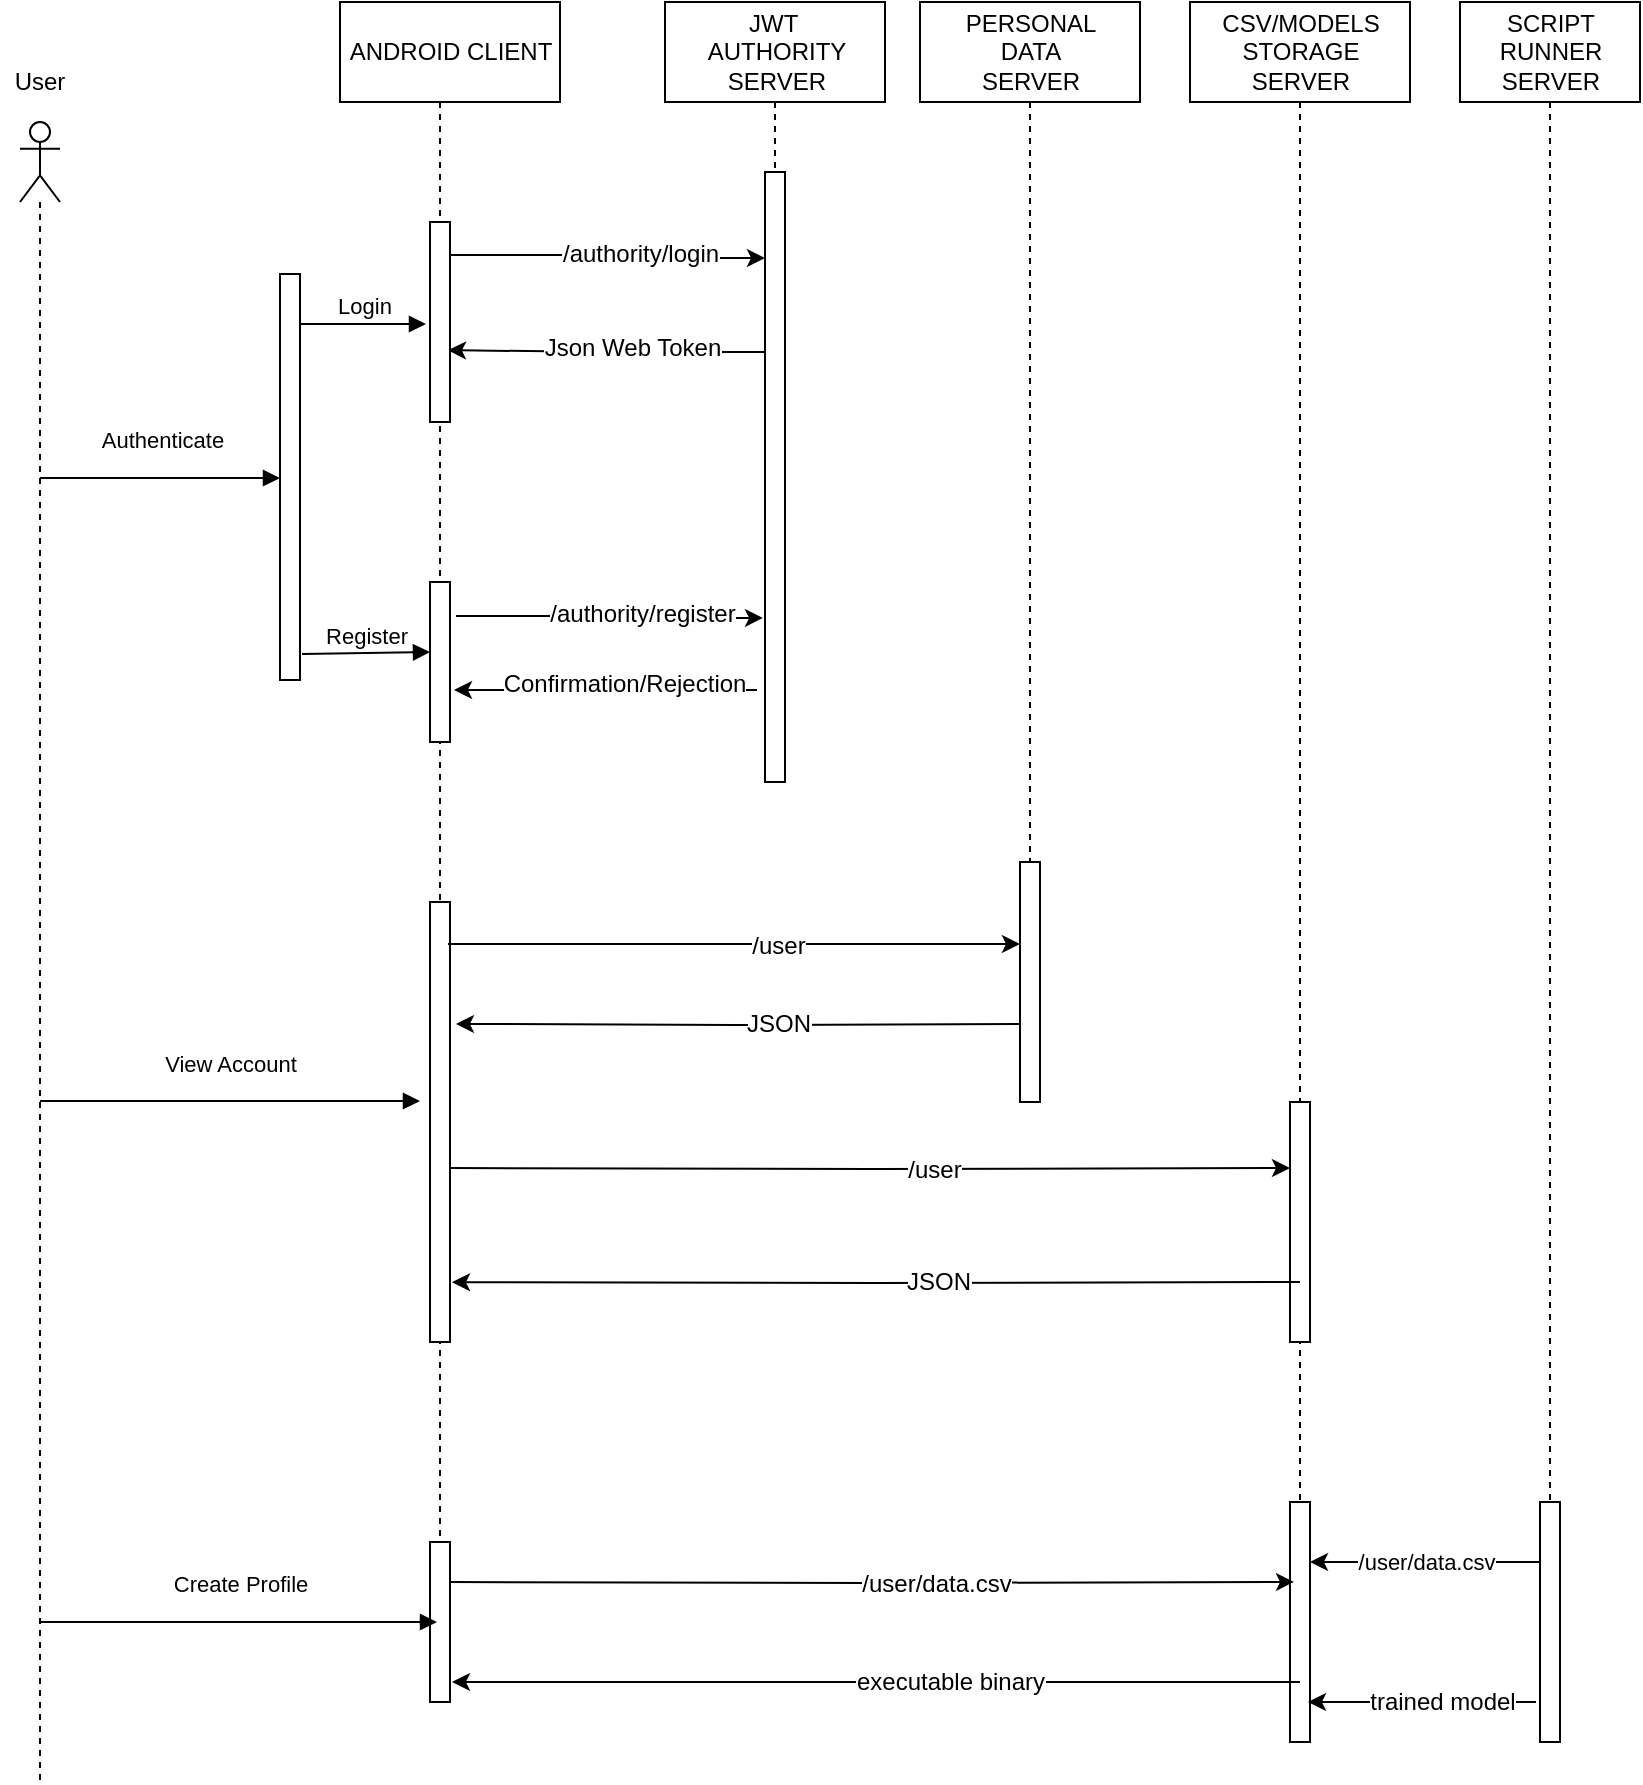 <mxfile version="12.1.3" type="device" pages="1"><diagram id="Ij8hW1a8pUeycvCI2H2q" name="Page-1"><mxGraphModel dx="1408" dy="780" grid="1" gridSize="10" guides="1" tooltips="1" connect="1" arrows="1" fold="1" page="1" pageScale="1" pageWidth="850" pageHeight="1100" math="0" shadow="0"><root><mxCell id="0"/><mxCell id="1" parent="0"/><mxCell id="s6Jb5ZegRKKrLeVttgBT-2" value="User" style="text;html=1;strokeColor=none;fillColor=none;align=center;verticalAlign=middle;whiteSpace=wrap;rounded=0;" vertex="1" parent="1"><mxGeometry x="20" y="80" width="40" height="20" as="geometry"/></mxCell><mxCell id="s6Jb5ZegRKKrLeVttgBT-16" style="edgeStyle=orthogonalEdgeStyle;rounded=0;orthogonalLoop=1;jettySize=auto;html=1;entryX=0;entryY=0.141;entryDx=0;entryDy=0;entryPerimeter=0;exitX=0.9;exitY=0.165;exitDx=0;exitDy=0;exitPerimeter=0;" edge="1" parent="1" source="s6Jb5ZegRKKrLeVttgBT-7" target="s6Jb5ZegRKKrLeVttgBT-15"><mxGeometry relative="1" as="geometry"/></mxCell><mxCell id="s6Jb5ZegRKKrLeVttgBT-17" value="/authority/login" style="text;html=1;resizable=0;points=[];align=center;verticalAlign=middle;labelBackgroundColor=#ffffff;" vertex="1" connectable="0" parent="s6Jb5ZegRKKrLeVttgBT-16"><mxGeometry x="0.22" y="2" relative="1" as="geometry"><mxPoint as="offset"/></mxGeometry></mxCell><mxCell id="s6Jb5ZegRKKrLeVttgBT-8" value="Login" style="html=1;verticalAlign=bottom;endArrow=block;entryX=-0.2;entryY=0.51;entryDx=0;entryDy=0;entryPerimeter=0;" edge="1" target="s6Jb5ZegRKKrLeVttgBT-7" parent="1" source="s6Jb5ZegRKKrLeVttgBT-69"><mxGeometry relative="1" as="geometry"><mxPoint x="82.5" y="246" as="sourcePoint"/><mxPoint x="238" y="190" as="targetPoint"/></mxGeometry></mxCell><mxCell id="s6Jb5ZegRKKrLeVttgBT-11" value="ANDROID CLIENT" style="html=1;" vertex="1" parent="1"><mxGeometry x="190" y="50" width="110" height="50" as="geometry"/></mxCell><mxCell id="s6Jb5ZegRKKrLeVttgBT-14" value="JWT&amp;nbsp;&lt;br&gt;AUTHORITY&lt;br&gt;SERVER" style="html=1;" vertex="1" parent="1"><mxGeometry x="352.5" y="50" width="110" height="50" as="geometry"/></mxCell><mxCell id="s6Jb5ZegRKKrLeVttgBT-18" style="edgeStyle=orthogonalEdgeStyle;rounded=0;orthogonalLoop=1;jettySize=auto;html=1;entryX=0.9;entryY=0.641;entryDx=0;entryDy=0;entryPerimeter=0;exitX=0.1;exitY=0.295;exitDx=0;exitDy=0;exitPerimeter=0;" edge="1" parent="1" source="s6Jb5ZegRKKrLeVttgBT-15" target="s6Jb5ZegRKKrLeVttgBT-7"><mxGeometry relative="1" as="geometry"><mxPoint x="420" y="269" as="sourcePoint"/></mxGeometry></mxCell><mxCell id="s6Jb5ZegRKKrLeVttgBT-19" value="Json Web Token" style="text;html=1;resizable=0;points=[];align=center;verticalAlign=middle;labelBackgroundColor=#ffffff;" vertex="1" connectable="0" parent="s6Jb5ZegRKKrLeVttgBT-18"><mxGeometry x="-0.16" y="-2" relative="1" as="geometry"><mxPoint as="offset"/></mxGeometry></mxCell><mxCell id="s6Jb5ZegRKKrLeVttgBT-40" style="edgeStyle=orthogonalEdgeStyle;rounded=0;orthogonalLoop=1;jettySize=auto;html=1;entryX=1.2;entryY=0.675;entryDx=0;entryDy=0;entryPerimeter=0;exitX=-0.4;exitY=0.849;exitDx=0;exitDy=0;exitPerimeter=0;" edge="1" parent="1" source="s6Jb5ZegRKKrLeVttgBT-15" target="s6Jb5ZegRKKrLeVttgBT-27"><mxGeometry relative="1" as="geometry"/></mxCell><mxCell id="s6Jb5ZegRKKrLeVttgBT-41" value="Confirmation/Rejection" style="text;html=1;resizable=0;points=[];align=center;verticalAlign=middle;labelBackgroundColor=#ffffff;" vertex="1" connectable="0" parent="s6Jb5ZegRKKrLeVttgBT-40"><mxGeometry x="-0.115" y="-3" relative="1" as="geometry"><mxPoint as="offset"/></mxGeometry></mxCell><mxCell id="s6Jb5ZegRKKrLeVttgBT-20" value="PERSONAL&lt;br&gt;DATA&lt;br&gt;SERVER" style="html=1;" vertex="1" parent="1"><mxGeometry x="480" y="50" width="110" height="50" as="geometry"/></mxCell><mxCell id="s6Jb5ZegRKKrLeVttgBT-32" value="" style="shape=umlLifeline;participant=umlActor;perimeter=lifelinePerimeter;whiteSpace=wrap;html=1;container=1;collapsible=0;recursiveResize=0;verticalAlign=top;spacingTop=36;labelBackgroundColor=#ffffff;outlineConnect=0;size=0;" vertex="1" parent="1"><mxGeometry x="230" y="100" width="20" height="800" as="geometry"/></mxCell><mxCell id="s6Jb5ZegRKKrLeVttgBT-27" value="" style="html=1;points=[];perimeter=orthogonalPerimeter;" vertex="1" parent="s6Jb5ZegRKKrLeVttgBT-32"><mxGeometry x="5" y="240" width="10" height="80" as="geometry"/></mxCell><mxCell id="s6Jb5ZegRKKrLeVttgBT-42" value="" style="html=1;points=[];perimeter=orthogonalPerimeter;" vertex="1" parent="s6Jb5ZegRKKrLeVttgBT-32"><mxGeometry x="5" y="400" width="10" height="220" as="geometry"/></mxCell><mxCell id="s6Jb5ZegRKKrLeVttgBT-7" value="" style="html=1;points=[];perimeter=orthogonalPerimeter;" vertex="1" parent="s6Jb5ZegRKKrLeVttgBT-32"><mxGeometry x="5" y="60" width="10" height="100" as="geometry"/></mxCell><mxCell id="s6Jb5ZegRKKrLeVttgBT-67" value="" style="html=1;points=[];perimeter=orthogonalPerimeter;" vertex="1" parent="s6Jb5ZegRKKrLeVttgBT-32"><mxGeometry x="5" y="720" width="10" height="80" as="geometry"/></mxCell><mxCell id="s6Jb5ZegRKKrLeVttgBT-33" value="" style="shape=umlLifeline;participant=umlActor;perimeter=lifelinePerimeter;whiteSpace=wrap;html=1;container=1;collapsible=0;recursiveResize=0;verticalAlign=top;spacingTop=36;labelBackgroundColor=#ffffff;outlineConnect=0;" vertex="1" parent="1"><mxGeometry x="30" y="110" width="20" height="830" as="geometry"/></mxCell><mxCell id="s6Jb5ZegRKKrLeVttgBT-36" value="Register" style="html=1;verticalAlign=bottom;endArrow=block;exitX=1.1;exitY=0.936;exitDx=0;exitDy=0;exitPerimeter=0;" edge="1" parent="1" source="s6Jb5ZegRKKrLeVttgBT-69"><mxGeometry relative="1" as="geometry"><mxPoint x="76.5" y="380" as="sourcePoint"/><mxPoint x="235" y="375" as="targetPoint"/></mxGeometry></mxCell><mxCell id="s6Jb5ZegRKKrLeVttgBT-38" style="edgeStyle=orthogonalEdgeStyle;rounded=0;orthogonalLoop=1;jettySize=auto;html=1;entryX=-0.1;entryY=0.731;entryDx=0;entryDy=0;entryPerimeter=0;exitX=1.3;exitY=0.213;exitDx=0;exitDy=0;exitPerimeter=0;" edge="1" parent="1" source="s6Jb5ZegRKKrLeVttgBT-27" target="s6Jb5ZegRKKrLeVttgBT-15"><mxGeometry relative="1" as="geometry"><mxPoint x="250" y="378" as="sourcePoint"/><mxPoint x="421" y="380" as="targetPoint"/></mxGeometry></mxCell><mxCell id="s6Jb5ZegRKKrLeVttgBT-39" value="/authority/register" style="text;html=1;resizable=0;points=[];align=center;verticalAlign=middle;labelBackgroundColor=#ffffff;" vertex="1" connectable="0" parent="s6Jb5ZegRKKrLeVttgBT-38"><mxGeometry x="0.22" y="2" relative="1" as="geometry"><mxPoint as="offset"/></mxGeometry></mxCell><mxCell id="s6Jb5ZegRKKrLeVttgBT-43" value="View Account&lt;br&gt;" style="html=1;verticalAlign=bottom;endArrow=block;" edge="1" parent="1" source="s6Jb5ZegRKKrLeVttgBT-33"><mxGeometry x="-0.009" y="10" relative="1" as="geometry"><mxPoint x="81.5" y="599.5" as="sourcePoint"/><mxPoint x="230" y="599.5" as="targetPoint"/><mxPoint x="1" as="offset"/></mxGeometry></mxCell><mxCell id="s6Jb5ZegRKKrLeVttgBT-44" value="" style="shape=umlLifeline;participant=umlActor;perimeter=lifelinePerimeter;whiteSpace=wrap;html=1;container=1;collapsible=0;recursiveResize=0;verticalAlign=top;spacingTop=36;labelBackgroundColor=#ffffff;outlineConnect=0;size=0;" vertex="1" parent="1"><mxGeometry x="525" y="100" width="20" height="500" as="geometry"/></mxCell><mxCell id="s6Jb5ZegRKKrLeVttgBT-21" value="" style="html=1;points=[];perimeter=orthogonalPerimeter;" vertex="1" parent="s6Jb5ZegRKKrLeVttgBT-44"><mxGeometry x="5" y="380" width="10" height="120" as="geometry"/></mxCell><mxCell id="s6Jb5ZegRKKrLeVttgBT-48" value="" style="shape=umlLifeline;participant=umlActor;perimeter=lifelinePerimeter;whiteSpace=wrap;html=1;container=1;collapsible=0;recursiveResize=0;verticalAlign=top;spacingTop=36;labelBackgroundColor=#ffffff;outlineConnect=0;size=0;" vertex="1" parent="1"><mxGeometry x="397.5" y="100" width="20" height="340" as="geometry"/></mxCell><mxCell id="s6Jb5ZegRKKrLeVttgBT-53" style="edgeStyle=orthogonalEdgeStyle;rounded=0;orthogonalLoop=1;jettySize=auto;html=1;" edge="1" parent="1"><mxGeometry relative="1" as="geometry"><mxPoint x="244" y="521" as="sourcePoint"/><mxPoint x="530" y="521" as="targetPoint"/></mxGeometry></mxCell><mxCell id="s6Jb5ZegRKKrLeVttgBT-55" value="/user" style="text;html=1;resizable=0;points=[];align=center;verticalAlign=middle;labelBackgroundColor=#ffffff;" vertex="1" connectable="0" parent="s6Jb5ZegRKKrLeVttgBT-53"><mxGeometry x="0.15" y="-1" relative="1" as="geometry"><mxPoint as="offset"/></mxGeometry></mxCell><mxCell id="s6Jb5ZegRKKrLeVttgBT-56" style="edgeStyle=orthogonalEdgeStyle;rounded=0;orthogonalLoop=1;jettySize=auto;html=1;entryX=1.3;entryY=0.277;entryDx=0;entryDy=0;entryPerimeter=0;" edge="1" parent="1" target="s6Jb5ZegRKKrLeVttgBT-42"><mxGeometry relative="1" as="geometry"><mxPoint x="530" y="561" as="sourcePoint"/></mxGeometry></mxCell><mxCell id="s6Jb5ZegRKKrLeVttgBT-57" value="JSON" style="text;html=1;resizable=0;points=[];align=center;verticalAlign=middle;labelBackgroundColor=#ffffff;" vertex="1" connectable="0" parent="s6Jb5ZegRKKrLeVttgBT-56"><mxGeometry x="-0.144" y="-1" relative="1" as="geometry"><mxPoint as="offset"/></mxGeometry></mxCell><mxCell id="s6Jb5ZegRKKrLeVttgBT-58" value="CSV/MODELS&lt;br&gt;STORAGE&lt;br&gt;SERVER" style="html=1;" vertex="1" parent="1"><mxGeometry x="615" y="50" width="110" height="50" as="geometry"/></mxCell><mxCell id="s6Jb5ZegRKKrLeVttgBT-61" value="" style="shape=umlLifeline;participant=umlActor;perimeter=lifelinePerimeter;whiteSpace=wrap;html=1;container=1;collapsible=0;recursiveResize=0;verticalAlign=top;spacingTop=36;labelBackgroundColor=#ffffff;outlineConnect=0;size=0;" vertex="1" parent="1"><mxGeometry x="660" y="100" width="20" height="820" as="geometry"/></mxCell><mxCell id="s6Jb5ZegRKKrLeVttgBT-62" value="" style="html=1;points=[];perimeter=orthogonalPerimeter;" vertex="1" parent="s6Jb5ZegRKKrLeVttgBT-61"><mxGeometry x="5" y="500" width="10" height="120" as="geometry"/></mxCell><mxCell id="s6Jb5ZegRKKrLeVttgBT-73" value="" style="html=1;points=[];perimeter=orthogonalPerimeter;" vertex="1" parent="s6Jb5ZegRKKrLeVttgBT-61"><mxGeometry x="5" y="700" width="10" height="120" as="geometry"/></mxCell><mxCell id="s6Jb5ZegRKKrLeVttgBT-63" style="edgeStyle=orthogonalEdgeStyle;rounded=0;orthogonalLoop=1;jettySize=auto;html=1;entryX=0;entryY=0.275;entryDx=0;entryDy=0;entryPerimeter=0;" edge="1" parent="1" target="s6Jb5ZegRKKrLeVttgBT-62"><mxGeometry relative="1" as="geometry"><mxPoint x="245" y="633" as="sourcePoint"/><mxPoint x="568" y="630" as="targetPoint"/></mxGeometry></mxCell><mxCell id="s6Jb5ZegRKKrLeVttgBT-64" value="/user" style="text;html=1;resizable=0;points=[];align=center;verticalAlign=middle;labelBackgroundColor=#ffffff;" vertex="1" connectable="0" parent="s6Jb5ZegRKKrLeVttgBT-63"><mxGeometry x="0.15" y="-1" relative="1" as="geometry"><mxPoint as="offset"/></mxGeometry></mxCell><mxCell id="s6Jb5ZegRKKrLeVttgBT-65" style="edgeStyle=orthogonalEdgeStyle;rounded=0;orthogonalLoop=1;jettySize=auto;html=1;entryX=1.1;entryY=0.864;entryDx=0;entryDy=0;entryPerimeter=0;" edge="1" parent="1" target="s6Jb5ZegRKKrLeVttgBT-42"><mxGeometry relative="1" as="geometry"><mxPoint x="670" y="690" as="sourcePoint"/><mxPoint x="390" y="690" as="targetPoint"/></mxGeometry></mxCell><mxCell id="s6Jb5ZegRKKrLeVttgBT-66" value="JSON" style="text;html=1;resizable=0;points=[];align=center;verticalAlign=middle;labelBackgroundColor=#ffffff;" vertex="1" connectable="0" parent="s6Jb5ZegRKKrLeVttgBT-65"><mxGeometry x="-0.144" y="-1" relative="1" as="geometry"><mxPoint as="offset"/></mxGeometry></mxCell><mxCell id="s6Jb5ZegRKKrLeVttgBT-15" value="" style="html=1;points=[];perimeter=orthogonalPerimeter;" vertex="1" parent="1"><mxGeometry x="402.5" y="135" width="10" height="305" as="geometry"/></mxCell><mxCell id="s6Jb5ZegRKKrLeVttgBT-68" value="Create Profile" style="html=1;verticalAlign=bottom;endArrow=block;" edge="1" parent="1" source="s6Jb5ZegRKKrLeVttgBT-33"><mxGeometry x="-0.009" y="10" relative="1" as="geometry"><mxPoint x="90" y="860" as="sourcePoint"/><mxPoint x="238.5" y="860" as="targetPoint"/><mxPoint x="1" as="offset"/></mxGeometry></mxCell><mxCell id="s6Jb5ZegRKKrLeVttgBT-69" value="" style="html=1;points=[];perimeter=orthogonalPerimeter;" vertex="1" parent="1"><mxGeometry x="160" y="186" width="10" height="203" as="geometry"/></mxCell><mxCell id="s6Jb5ZegRKKrLeVttgBT-72" value="Authenticate" style="html=1;verticalAlign=bottom;endArrow=block;" edge="1" parent="1"><mxGeometry x="-0.009" y="10" relative="1" as="geometry"><mxPoint x="40" y="288" as="sourcePoint"/><mxPoint x="160" y="288" as="targetPoint"/><mxPoint x="1" as="offset"/></mxGeometry></mxCell><mxCell id="s6Jb5ZegRKKrLeVttgBT-78" style="edgeStyle=orthogonalEdgeStyle;rounded=0;orthogonalLoop=1;jettySize=auto;html=1;entryX=0.2;entryY=0.333;entryDx=0;entryDy=0;entryPerimeter=0;" edge="1" parent="1" target="s6Jb5ZegRKKrLeVttgBT-73"><mxGeometry relative="1" as="geometry"><mxPoint x="245" y="840" as="sourcePoint"/><mxPoint x="531" y="840" as="targetPoint"/></mxGeometry></mxCell><mxCell id="s6Jb5ZegRKKrLeVttgBT-79" value="/user/data.csv" style="text;html=1;resizable=0;points=[];align=center;verticalAlign=middle;labelBackgroundColor=#ffffff;" vertex="1" connectable="0" parent="s6Jb5ZegRKKrLeVttgBT-78"><mxGeometry x="0.15" y="-1" relative="1" as="geometry"><mxPoint as="offset"/></mxGeometry></mxCell><mxCell id="s6Jb5ZegRKKrLeVttgBT-80" value="SCRIPT&lt;br&gt;RUNNER&lt;br&gt;SERVER" style="html=1;" vertex="1" parent="1"><mxGeometry x="750" y="50" width="90" height="50" as="geometry"/></mxCell><mxCell id="s6Jb5ZegRKKrLeVttgBT-81" value="" style="shape=umlLifeline;participant=umlActor;perimeter=lifelinePerimeter;whiteSpace=wrap;html=1;container=1;collapsible=0;recursiveResize=0;verticalAlign=top;spacingTop=36;labelBackgroundColor=#ffffff;outlineConnect=0;size=0;" vertex="1" parent="1"><mxGeometry x="785" y="100" width="20" height="820" as="geometry"/></mxCell><mxCell id="s6Jb5ZegRKKrLeVttgBT-82" value="" style="html=1;points=[];perimeter=orthogonalPerimeter;" vertex="1" parent="s6Jb5ZegRKKrLeVttgBT-81"><mxGeometry x="5" y="700" width="10" height="120" as="geometry"/></mxCell><mxCell id="s6Jb5ZegRKKrLeVttgBT-86" value="/user/data.csv" style="edgeStyle=orthogonalEdgeStyle;rounded=0;orthogonalLoop=1;jettySize=auto;html=1;" edge="1" parent="1" source="s6Jb5ZegRKKrLeVttgBT-82"><mxGeometry relative="1" as="geometry"><mxPoint x="675" y="830" as="targetPoint"/><Array as="points"><mxPoint x="675" y="830"/></Array></mxGeometry></mxCell><mxCell id="s6Jb5ZegRKKrLeVttgBT-87" style="edgeStyle=orthogonalEdgeStyle;rounded=0;orthogonalLoop=1;jettySize=auto;html=1;" edge="1" parent="1"><mxGeometry relative="1" as="geometry"><mxPoint x="788" y="900" as="sourcePoint"/><mxPoint x="674" y="900" as="targetPoint"/></mxGeometry></mxCell><mxCell id="s6Jb5ZegRKKrLeVttgBT-88" value="trained model" style="text;html=1;resizable=0;points=[];align=center;verticalAlign=middle;labelBackgroundColor=#ffffff;" vertex="1" connectable="0" parent="s6Jb5ZegRKKrLeVttgBT-87"><mxGeometry x="-0.175" relative="1" as="geometry"><mxPoint as="offset"/></mxGeometry></mxCell><mxCell id="s6Jb5ZegRKKrLeVttgBT-89" style="edgeStyle=orthogonalEdgeStyle;rounded=0;orthogonalLoop=1;jettySize=auto;html=1;exitX=0.5;exitY=0.75;exitDx=0;exitDy=0;exitPerimeter=0;entryX=1.1;entryY=0.875;entryDx=0;entryDy=0;entryPerimeter=0;" edge="1" parent="1" source="s6Jb5ZegRKKrLeVttgBT-73" target="s6Jb5ZegRKKrLeVttgBT-67"><mxGeometry relative="1" as="geometry"><mxPoint x="525" y="890" as="sourcePoint"/><mxPoint x="411" y="890" as="targetPoint"/></mxGeometry></mxCell><mxCell id="s6Jb5ZegRKKrLeVttgBT-90" value="executable binary" style="text;html=1;resizable=0;points=[];align=center;verticalAlign=middle;labelBackgroundColor=#ffffff;" vertex="1" connectable="0" parent="s6Jb5ZegRKKrLeVttgBT-89"><mxGeometry x="-0.175" relative="1" as="geometry"><mxPoint as="offset"/></mxGeometry></mxCell></root></mxGraphModel></diagram></mxfile>